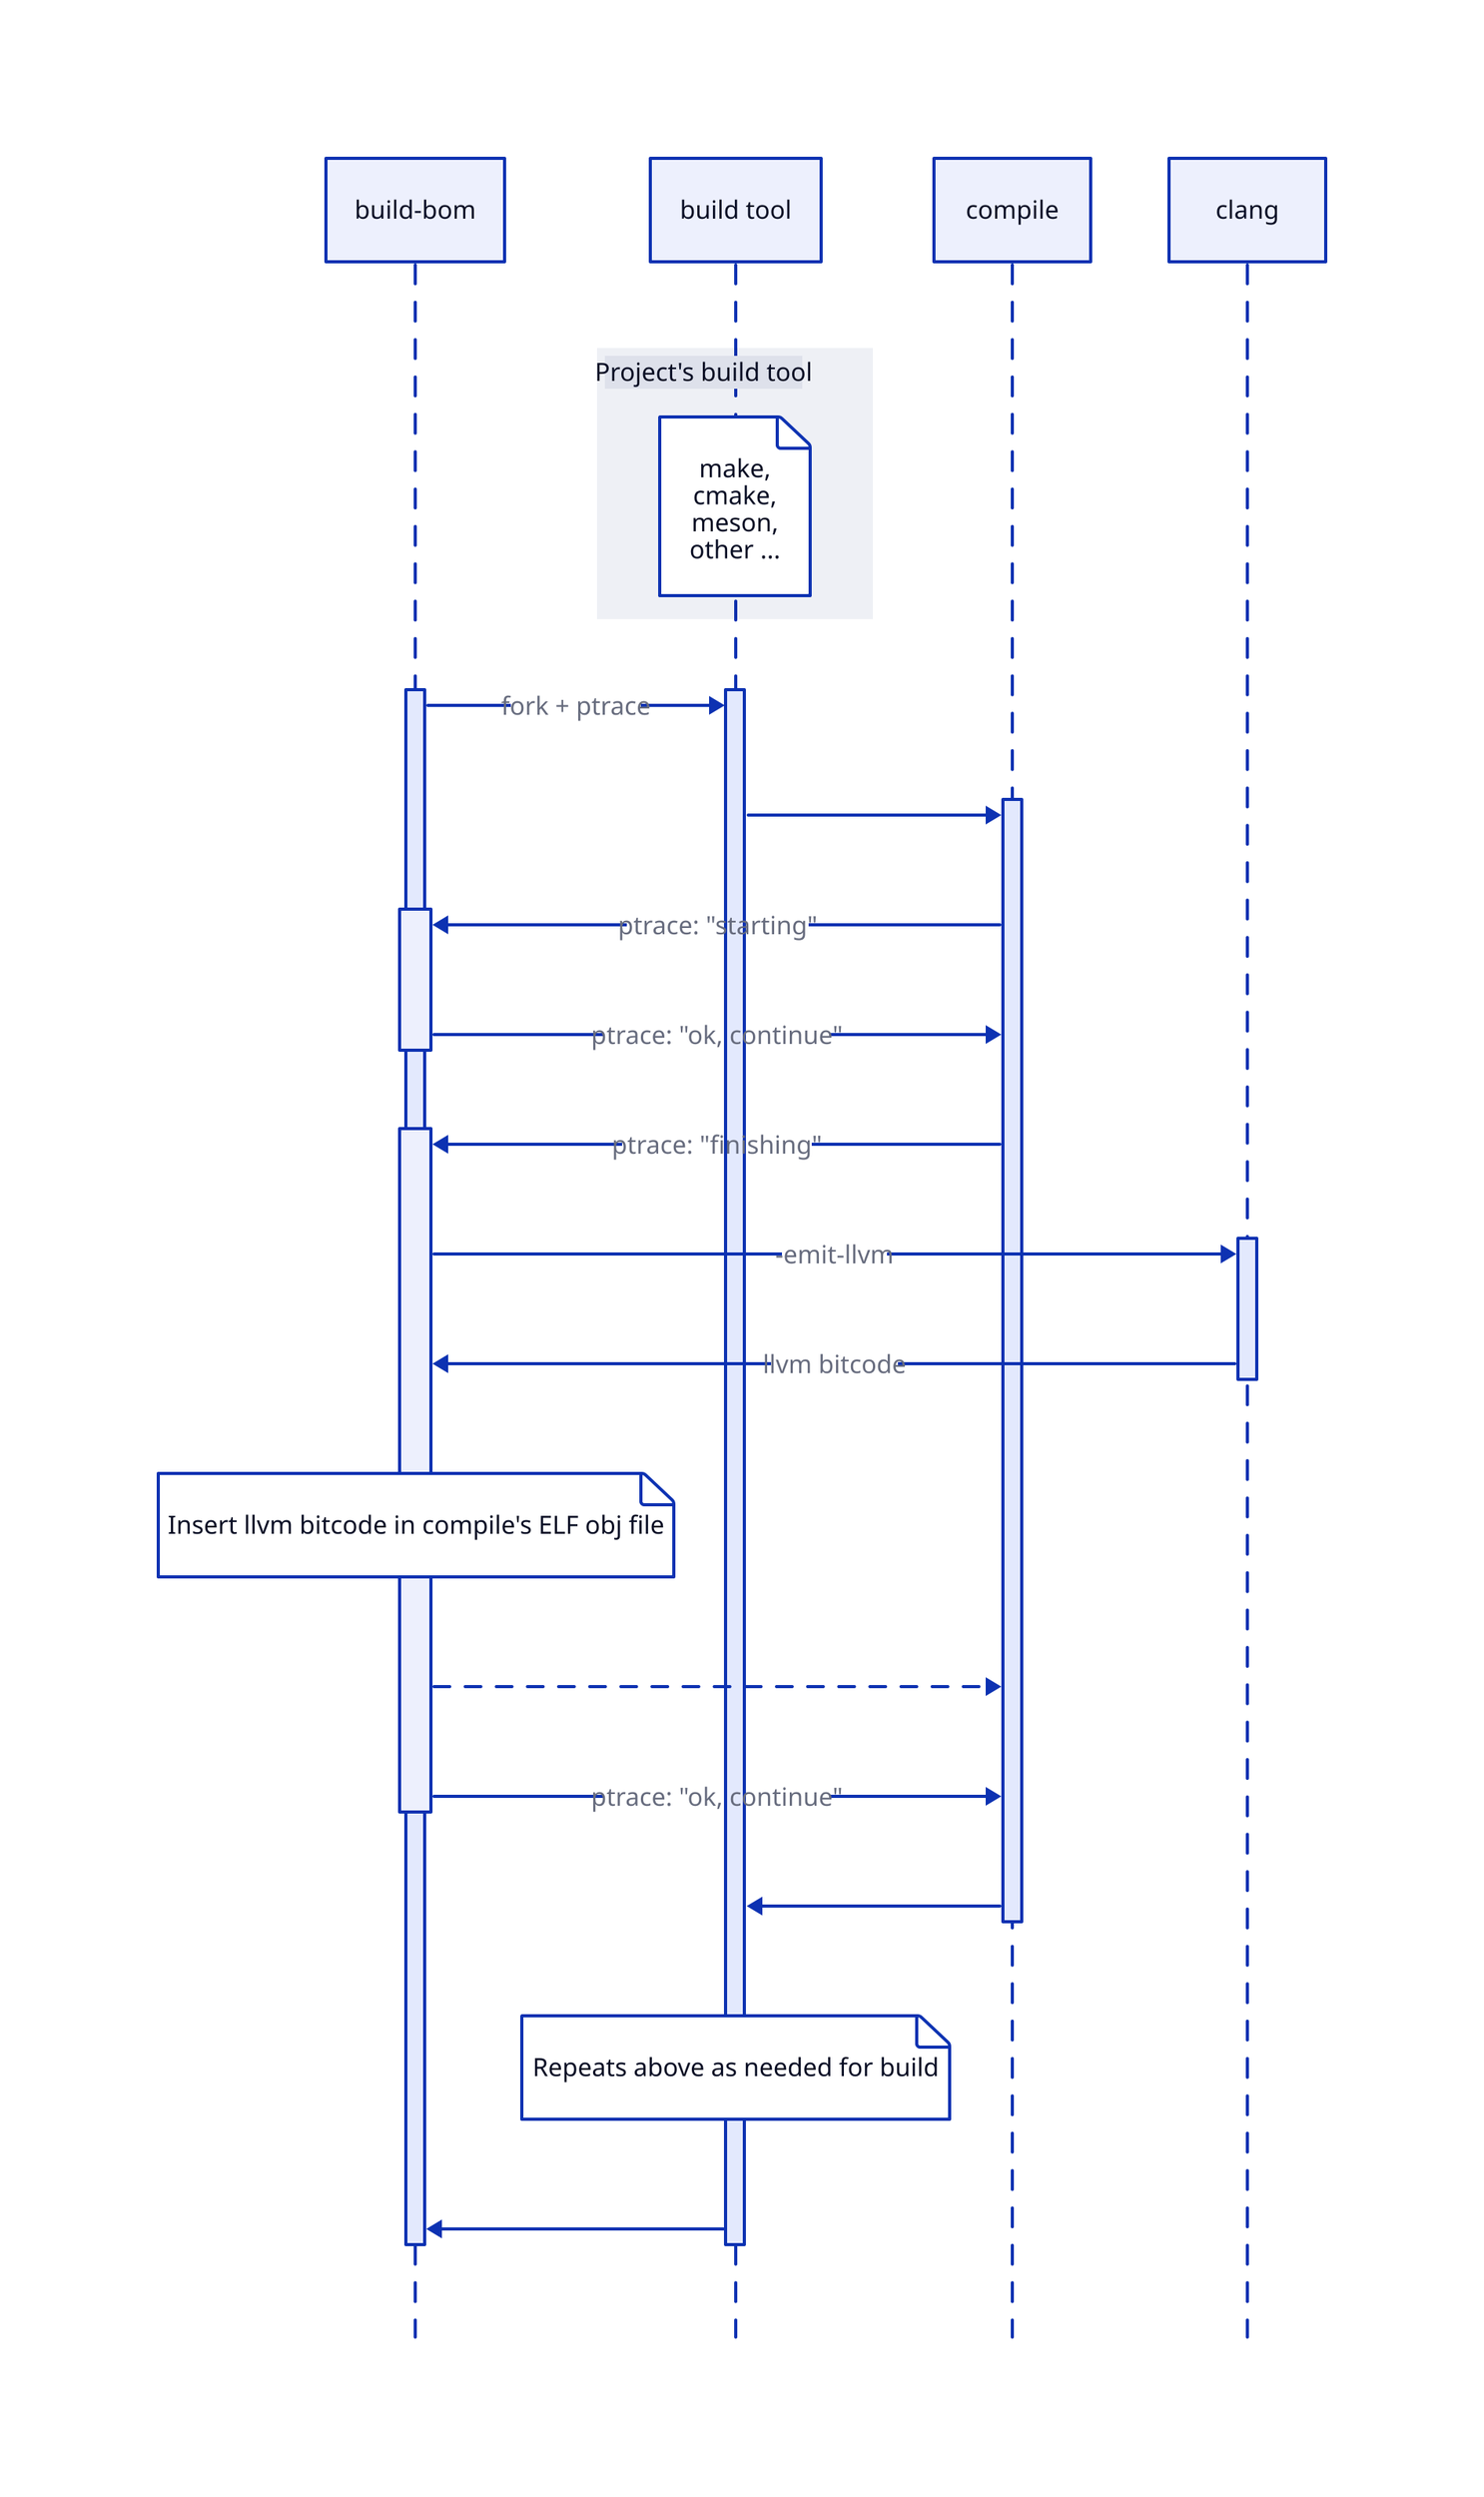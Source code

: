 shape: sequence_diagram
build-bom
build tool
"Project's build tool": {
  build tool."make,\ncmake,\nmeson,\nother ..."
}
build-bom.run -> build tool.all : fork + ptrace
build tool.all -> compile.run
compile.run -> build-bom.run.start : ptrace: "starting"
build-bom.run.start -> compile.run : ptrace: "ok, continue"
compile.run -> build-bom.run.end : ptrace: "finishing"
build-bom.run.end -> clang.run : -emit-llvm
clang.run -> build-bom.run.end : llvm bitcode
build-bom."Insert llvm bitcode in compile's ELF obj file"
build-bom.run.end -> compile.run {
  style.stroke-dash: 5
}
build-bom.run.end -> compile.run : ptrace: "ok, continue"
compile.run -> build tool.all
build tool."Repeats above as needed for build"
build tool.all -> build-bom.run
